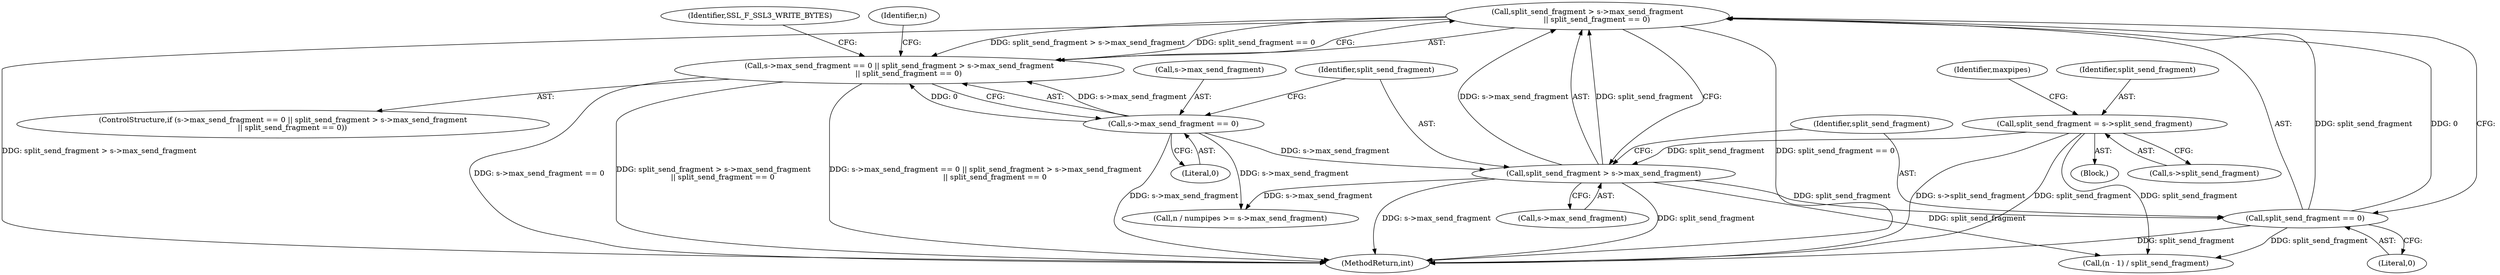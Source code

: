 digraph "0_openssl_4ad93618d26a3ea23d36ad5498ff4f59eff3a4d2_0@API" {
"1000794" [label="(Call,split_send_fragment > s->max_send_fragment\n        || split_send_fragment == 0)"];
"1000795" [label="(Call,split_send_fragment > s->max_send_fragment)"];
"1000740" [label="(Call,split_send_fragment = s->split_send_fragment)"];
"1000789" [label="(Call,s->max_send_fragment == 0)"];
"1000800" [label="(Call,split_send_fragment == 0)"];
"1000788" [label="(Call,s->max_send_fragment == 0 || split_send_fragment > s->max_send_fragment\n        || split_send_fragment == 0)"];
"1000802" [label="(Literal,0)"];
"1000828" [label="(Call,(n - 1) / split_send_fragment)"];
"1000789" [label="(Call,s->max_send_fragment == 0)"];
"1000793" [label="(Literal,0)"];
"1000790" [label="(Call,s->max_send_fragment)"];
"1000741" [label="(Identifier,split_send_fragment)"];
"1000740" [label="(Call,split_send_fragment = s->split_send_fragment)"];
"1000788" [label="(Call,s->max_send_fragment == 0 || split_send_fragment > s->max_send_fragment\n        || split_send_fragment == 0)"];
"1000127" [label="(Block,)"];
"1000805" [label="(Identifier,SSL_F_SSL3_WRITE_BYTES)"];
"1000801" [label="(Identifier,split_send_fragment)"];
"1000787" [label="(ControlStructure,if (s->max_send_fragment == 0 || split_send_fragment > s->max_send_fragment\n        || split_send_fragment == 0))"];
"1000794" [label="(Call,split_send_fragment > s->max_send_fragment\n        || split_send_fragment == 0)"];
"1000800" [label="(Call,split_send_fragment == 0)"];
"1000795" [label="(Call,split_send_fragment > s->max_send_fragment)"];
"1000742" [label="(Call,s->split_send_fragment)"];
"1000819" [label="(Identifier,n)"];
"1000842" [label="(Call,n / numpipes >= s->max_send_fragment)"];
"1000746" [label="(Identifier,maxpipes)"];
"1000797" [label="(Call,s->max_send_fragment)"];
"1000796" [label="(Identifier,split_send_fragment)"];
"1000980" [label="(MethodReturn,int)"];
"1000794" -> "1000788"  [label="AST: "];
"1000794" -> "1000795"  [label="CFG: "];
"1000794" -> "1000800"  [label="CFG: "];
"1000795" -> "1000794"  [label="AST: "];
"1000800" -> "1000794"  [label="AST: "];
"1000788" -> "1000794"  [label="CFG: "];
"1000794" -> "1000980"  [label="DDG: split_send_fragment > s->max_send_fragment"];
"1000794" -> "1000980"  [label="DDG: split_send_fragment == 0"];
"1000794" -> "1000788"  [label="DDG: split_send_fragment > s->max_send_fragment"];
"1000794" -> "1000788"  [label="DDG: split_send_fragment == 0"];
"1000795" -> "1000794"  [label="DDG: split_send_fragment"];
"1000795" -> "1000794"  [label="DDG: s->max_send_fragment"];
"1000800" -> "1000794"  [label="DDG: split_send_fragment"];
"1000800" -> "1000794"  [label="DDG: 0"];
"1000795" -> "1000797"  [label="CFG: "];
"1000796" -> "1000795"  [label="AST: "];
"1000797" -> "1000795"  [label="AST: "];
"1000801" -> "1000795"  [label="CFG: "];
"1000795" -> "1000980"  [label="DDG: split_send_fragment"];
"1000795" -> "1000980"  [label="DDG: s->max_send_fragment"];
"1000740" -> "1000795"  [label="DDG: split_send_fragment"];
"1000789" -> "1000795"  [label="DDG: s->max_send_fragment"];
"1000795" -> "1000800"  [label="DDG: split_send_fragment"];
"1000795" -> "1000828"  [label="DDG: split_send_fragment"];
"1000795" -> "1000842"  [label="DDG: s->max_send_fragment"];
"1000740" -> "1000127"  [label="AST: "];
"1000740" -> "1000742"  [label="CFG: "];
"1000741" -> "1000740"  [label="AST: "];
"1000742" -> "1000740"  [label="AST: "];
"1000746" -> "1000740"  [label="CFG: "];
"1000740" -> "1000980"  [label="DDG: s->split_send_fragment"];
"1000740" -> "1000980"  [label="DDG: split_send_fragment"];
"1000740" -> "1000828"  [label="DDG: split_send_fragment"];
"1000789" -> "1000788"  [label="AST: "];
"1000789" -> "1000793"  [label="CFG: "];
"1000790" -> "1000789"  [label="AST: "];
"1000793" -> "1000789"  [label="AST: "];
"1000796" -> "1000789"  [label="CFG: "];
"1000788" -> "1000789"  [label="CFG: "];
"1000789" -> "1000980"  [label="DDG: s->max_send_fragment"];
"1000789" -> "1000788"  [label="DDG: s->max_send_fragment"];
"1000789" -> "1000788"  [label="DDG: 0"];
"1000789" -> "1000842"  [label="DDG: s->max_send_fragment"];
"1000800" -> "1000802"  [label="CFG: "];
"1000801" -> "1000800"  [label="AST: "];
"1000802" -> "1000800"  [label="AST: "];
"1000800" -> "1000980"  [label="DDG: split_send_fragment"];
"1000800" -> "1000828"  [label="DDG: split_send_fragment"];
"1000788" -> "1000787"  [label="AST: "];
"1000805" -> "1000788"  [label="CFG: "];
"1000819" -> "1000788"  [label="CFG: "];
"1000788" -> "1000980"  [label="DDG: s->max_send_fragment == 0"];
"1000788" -> "1000980"  [label="DDG: s->max_send_fragment == 0 || split_send_fragment > s->max_send_fragment\n        || split_send_fragment == 0"];
"1000788" -> "1000980"  [label="DDG: split_send_fragment > s->max_send_fragment\n        || split_send_fragment == 0"];
}
